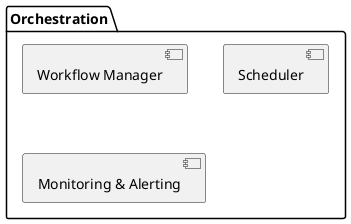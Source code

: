 @startuml

package "Orchestration" {
    component "Workflow Manager" as WorkflowManager
    component "Scheduler" as Scheduler
    component "Monitoring & Alerting" as Monitoring
}

@enduml
